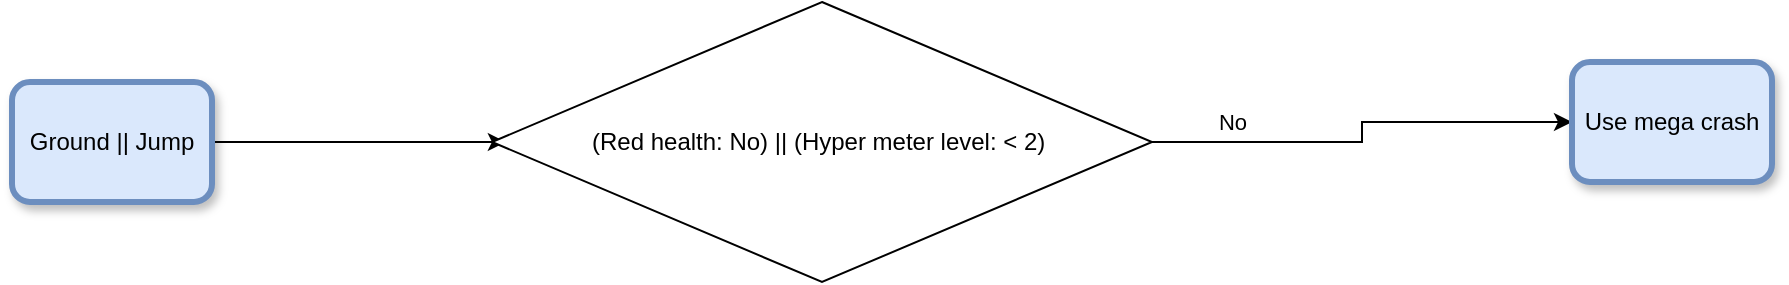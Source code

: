 <mxfile version="13.3.9" type="device"><diagram id="xjhfAHUxpHz2ZEr1BvXO" name="Page-1"><mxGraphModel dx="2249" dy="745" grid="1" gridSize="10" guides="1" tooltips="1" connect="1" arrows="1" fold="1" page="1" pageScale="1" pageWidth="827" pageHeight="1169" math="0" shadow="0"><root><mxCell id="0"/><mxCell id="1" parent="0"/><mxCell id="ntbLAf4j_qZiRqzmygxw-3" style="edgeStyle=orthogonalEdgeStyle;rounded=0;orthogonalLoop=1;jettySize=auto;html=1;exitX=1;exitY=0.5;exitDx=0;exitDy=0;entryX=0.021;entryY=0.5;entryDx=0;entryDy=0;entryPerimeter=0;" parent="1" source="ntbLAf4j_qZiRqzmygxw-1" target="ntbLAf4j_qZiRqzmygxw-2" edge="1"><mxGeometry relative="1" as="geometry"/></mxCell><mxCell id="ntbLAf4j_qZiRqzmygxw-1" value="Ground || Jump" style="rounded=1;whiteSpace=wrap;html=1;strokeWidth=3;glass=0;shadow=1;sketch=0;fillColor=#dae8fc;strokeColor=#6c8ebf;" parent="1" vertex="1"><mxGeometry x="-590" y="330" width="100" height="60" as="geometry"/></mxCell><mxCell id="ntbLAf4j_qZiRqzmygxw-4" style="edgeStyle=orthogonalEdgeStyle;rounded=0;orthogonalLoop=1;jettySize=auto;html=1;exitX=1;exitY=0.5;exitDx=0;exitDy=0;entryX=0;entryY=0.5;entryDx=0;entryDy=0;" parent="1" source="ntbLAf4j_qZiRqzmygxw-2" target="ntbLAf4j_qZiRqzmygxw-5" edge="1"><mxGeometry relative="1" as="geometry"><mxPoint x="150" y="350" as="targetPoint"/></mxGeometry></mxCell><mxCell id="ntbLAf4j_qZiRqzmygxw-6" value="No" style="edgeLabel;html=1;align=center;verticalAlign=middle;resizable=0;points=[];" parent="ntbLAf4j_qZiRqzmygxw-4" vertex="1" connectable="0"><mxGeometry x="-0.427" relative="1" as="geometry"><mxPoint x="-23" y="-10" as="offset"/></mxGeometry></mxCell><mxCell id="ntbLAf4j_qZiRqzmygxw-2" value="&lt;span&gt;(Red health: No) || (Hyper meter level: &amp;lt; 2)&amp;nbsp;&lt;/span&gt;" style="rhombus;whiteSpace=wrap;html=1;" parent="1" vertex="1"><mxGeometry x="-350" y="290" width="330" height="140" as="geometry"/></mxCell><mxCell id="ntbLAf4j_qZiRqzmygxw-5" value="Use mega crash" style="rounded=1;whiteSpace=wrap;html=1;strokeWidth=3;glass=0;shadow=1;sketch=0;fillColor=#dae8fc;strokeColor=#6c8ebf;" parent="1" vertex="1"><mxGeometry x="190" y="320" width="100" height="60" as="geometry"/></mxCell></root></mxGraphModel></diagram></mxfile>